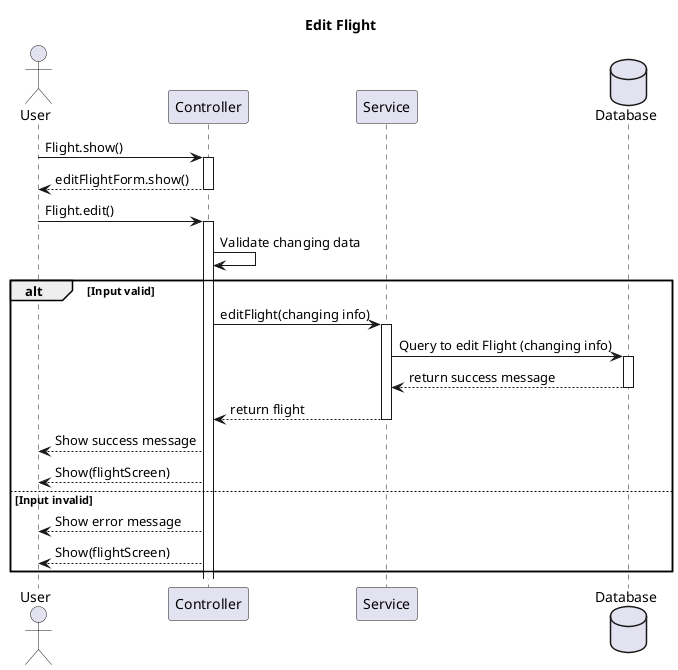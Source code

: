 @startuml
title Edit Flight
actor User as u
participant Controller as ctrl
participant Service as sv
database Database as db 

u -> ctrl: Flight.show()
activate ctrl
ctrl --> u: editFlightForm.show()
deactivate ctrl
u-> ctrl: Flight.edit()
activate ctrl
ctrl -> ctrl: Validate changing data
alt Input valid
    ctrl -> sv: editFlight(changing info)
    activate sv
    sv -> db: Query to edit Flight (changing info)
    activate db
    db --> sv: return success message
    deactivate db
    sv --> ctrl: return flight
    deactivate sv
    ctrl --> u: Show success message
    ctrl-->u: Show(flightScreen)
else Input invalid
    ctrl --> u: Show error message
    ctrl-->u: Show(flightScreen)
end

@enduml